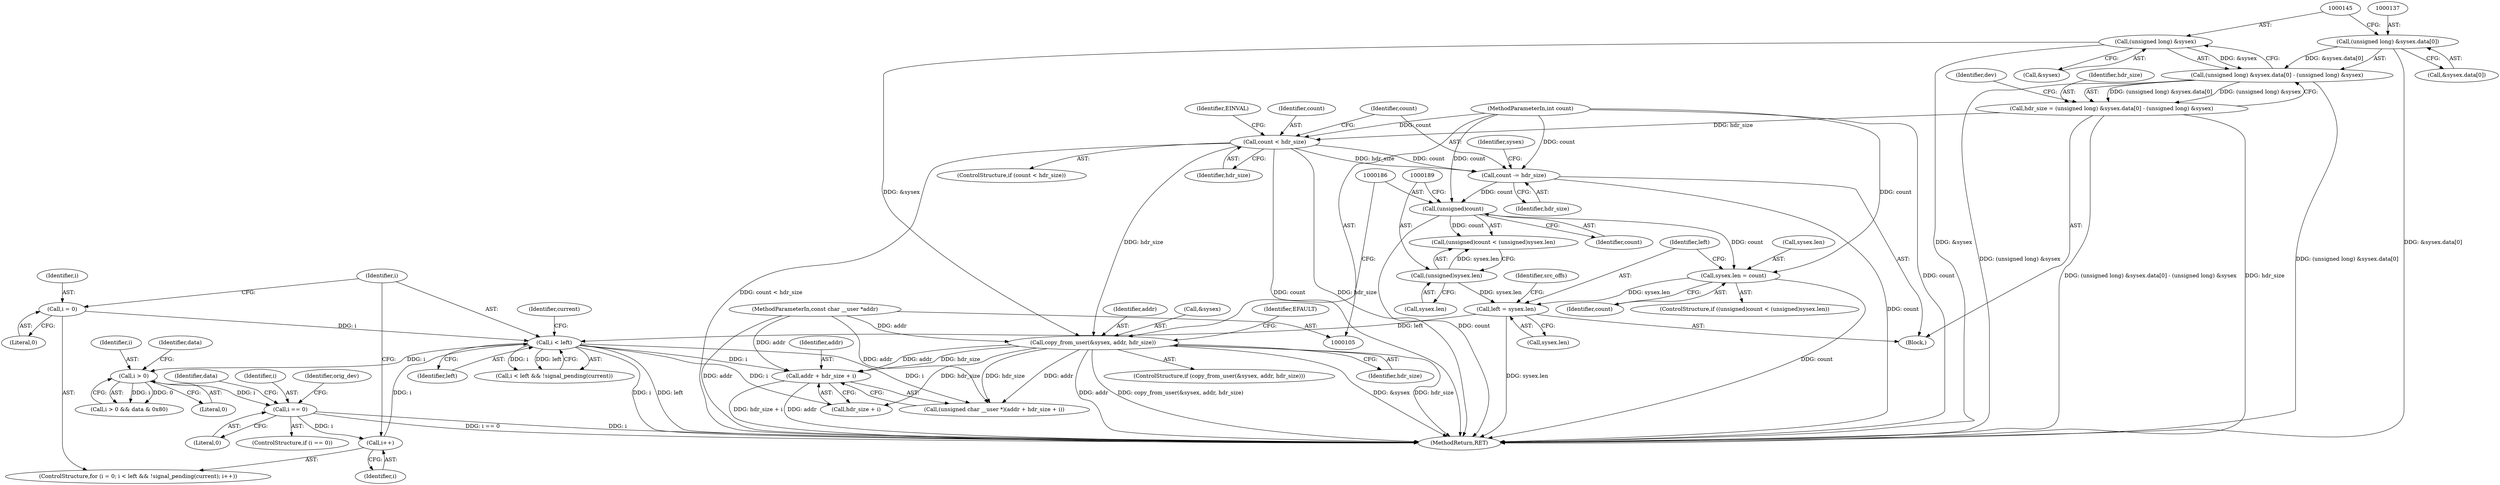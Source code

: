 digraph "0_linux_b769f49463711205d57286e64cf535ed4daf59e9@pointer" {
"1000226" [label="(Call,addr + hdr_size + i)"];
"1000175" [label="(Call,copy_from_user(&sysex, addr, hdr_size))"];
"1000144" [label="(Call,(unsigned long) &sysex)"];
"1000108" [label="(MethodParameterIn,const char __user *addr)"];
"1000165" [label="(Call,count < hdr_size)"];
"1000109" [label="(MethodParameterIn,int count)"];
"1000133" [label="(Call,hdr_size = (unsigned long) &sysex.data[0] - (unsigned long) &sysex)"];
"1000135" [label="(Call,(unsigned long) &sysex.data[0] - (unsigned long) &sysex)"];
"1000136" [label="(Call,(unsigned long) &sysex.data[0])"];
"1000211" [label="(Call,i < left)"];
"1000217" [label="(Call,i++)"];
"1000253" [label="(Call,i == 0)"];
"1000237" [label="(Call,i > 0)"];
"1000207" [label="(Call,i = 0)"];
"1000198" [label="(Call,left = sysex.len)"];
"1000193" [label="(Call,sysex.len = count)"];
"1000185" [label="(Call,(unsigned)count)"];
"1000171" [label="(Call,count -= hdr_size)"];
"1000188" [label="(Call,(unsigned)sysex.len)"];
"1000109" [label="(MethodParameterIn,int count)"];
"1000226" [label="(Call,addr + hdr_size + i)"];
"1000236" [label="(Call,i > 0 && data & 0x80)"];
"1000175" [label="(Call,copy_from_user(&sysex, addr, hdr_size))"];
"1000208" [label="(Identifier,i)"];
"1000217" [label="(Call,i++)"];
"1000184" [label="(Call,(unsigned)count < (unsigned)sysex.len)"];
"1000176" [label="(Call,&sysex)"];
"1000255" [label="(Literal,0)"];
"1000206" [label="(ControlStructure,for (i = 0; i < left && !signal_pending(current); i++))"];
"1000136" [label="(Call,(unsigned long) &sysex.data[0])"];
"1000133" [label="(Call,hdr_size = (unsigned long) &sysex.data[0] - (unsigned long) &sysex)"];
"1000166" [label="(Identifier,count)"];
"1000210" [label="(Call,i < left && !signal_pending(current))"];
"1000216" [label="(Identifier,current)"];
"1000177" [label="(Identifier,sysex)"];
"1000183" [label="(ControlStructure,if ((unsigned)count < (unsigned)sysex.len))"];
"1000254" [label="(Identifier,i)"];
"1000194" [label="(Call,sysex.len)"];
"1000144" [label="(Call,(unsigned long) &sysex)"];
"1000134" [label="(Identifier,hdr_size)"];
"1000253" [label="(Call,i == 0)"];
"1000241" [label="(Identifier,data)"];
"1000228" [label="(Call,hdr_size + i)"];
"1000213" [label="(Identifier,left)"];
"1000190" [label="(Call,sysex.len)"];
"1000111" [label="(Block,)"];
"1000135" [label="(Call,(unsigned long) &sysex.data[0] - (unsigned long) &sysex)"];
"1000174" [label="(ControlStructure,if (copy_from_user(&sysex, addr, hdr_size)))"];
"1000204" [label="(Identifier,src_offs)"];
"1000252" [label="(ControlStructure,if (i == 0))"];
"1000165" [label="(Call,count < hdr_size)"];
"1000171" [label="(Call,count -= hdr_size)"];
"1000193" [label="(Call,sysex.len = count)"];
"1000185" [label="(Call,(unsigned)count)"];
"1000212" [label="(Identifier,i)"];
"1000200" [label="(Call,sysex.len)"];
"1000182" [label="(Identifier,EFAULT)"];
"1000269" [label="(Identifier,orig_dev)"];
"1000209" [label="(Literal,0)"];
"1000197" [label="(Identifier,count)"];
"1000207" [label="(Call,i = 0)"];
"1000167" [label="(Identifier,hdr_size)"];
"1000179" [label="(Identifier,hdr_size)"];
"1000198" [label="(Call,left = sysex.len)"];
"1000299" [label="(MethodReturn,RET)"];
"1000138" [label="(Call,&sysex.data[0])"];
"1000239" [label="(Literal,0)"];
"1000173" [label="(Identifier,hdr_size)"];
"1000238" [label="(Identifier,i)"];
"1000170" [label="(Identifier,EINVAL)"];
"1000178" [label="(Identifier,addr)"];
"1000199" [label="(Identifier,left)"];
"1000108" [label="(MethodParameterIn,const char __user *addr)"];
"1000149" [label="(Identifier,dev)"];
"1000237" [label="(Call,i > 0)"];
"1000187" [label="(Identifier,count)"];
"1000259" [label="(Identifier,data)"];
"1000224" [label="(Call,(unsigned char __user *)(addr + hdr_size + i))"];
"1000146" [label="(Call,&sysex)"];
"1000188" [label="(Call,(unsigned)sysex.len)"];
"1000218" [label="(Identifier,i)"];
"1000211" [label="(Call,i < left)"];
"1000164" [label="(ControlStructure,if (count < hdr_size))"];
"1000227" [label="(Identifier,addr)"];
"1000172" [label="(Identifier,count)"];
"1000226" -> "1000224"  [label="AST: "];
"1000226" -> "1000228"  [label="CFG: "];
"1000227" -> "1000226"  [label="AST: "];
"1000228" -> "1000226"  [label="AST: "];
"1000224" -> "1000226"  [label="CFG: "];
"1000226" -> "1000299"  [label="DDG: addr"];
"1000226" -> "1000299"  [label="DDG: hdr_size + i"];
"1000175" -> "1000226"  [label="DDG: addr"];
"1000175" -> "1000226"  [label="DDG: hdr_size"];
"1000108" -> "1000226"  [label="DDG: addr"];
"1000211" -> "1000226"  [label="DDG: i"];
"1000175" -> "1000174"  [label="AST: "];
"1000175" -> "1000179"  [label="CFG: "];
"1000176" -> "1000175"  [label="AST: "];
"1000178" -> "1000175"  [label="AST: "];
"1000179" -> "1000175"  [label="AST: "];
"1000182" -> "1000175"  [label="CFG: "];
"1000186" -> "1000175"  [label="CFG: "];
"1000175" -> "1000299"  [label="DDG: hdr_size"];
"1000175" -> "1000299"  [label="DDG: addr"];
"1000175" -> "1000299"  [label="DDG: &sysex"];
"1000175" -> "1000299"  [label="DDG: copy_from_user(&sysex, addr, hdr_size)"];
"1000144" -> "1000175"  [label="DDG: &sysex"];
"1000108" -> "1000175"  [label="DDG: addr"];
"1000165" -> "1000175"  [label="DDG: hdr_size"];
"1000175" -> "1000224"  [label="DDG: addr"];
"1000175" -> "1000224"  [label="DDG: hdr_size"];
"1000175" -> "1000228"  [label="DDG: hdr_size"];
"1000144" -> "1000135"  [label="AST: "];
"1000144" -> "1000146"  [label="CFG: "];
"1000145" -> "1000144"  [label="AST: "];
"1000146" -> "1000144"  [label="AST: "];
"1000135" -> "1000144"  [label="CFG: "];
"1000144" -> "1000299"  [label="DDG: &sysex"];
"1000144" -> "1000135"  [label="DDG: &sysex"];
"1000108" -> "1000105"  [label="AST: "];
"1000108" -> "1000299"  [label="DDG: addr"];
"1000108" -> "1000224"  [label="DDG: addr"];
"1000165" -> "1000164"  [label="AST: "];
"1000165" -> "1000167"  [label="CFG: "];
"1000166" -> "1000165"  [label="AST: "];
"1000167" -> "1000165"  [label="AST: "];
"1000170" -> "1000165"  [label="CFG: "];
"1000172" -> "1000165"  [label="CFG: "];
"1000165" -> "1000299"  [label="DDG: count"];
"1000165" -> "1000299"  [label="DDG: hdr_size"];
"1000165" -> "1000299"  [label="DDG: count < hdr_size"];
"1000109" -> "1000165"  [label="DDG: count"];
"1000133" -> "1000165"  [label="DDG: hdr_size"];
"1000165" -> "1000171"  [label="DDG: hdr_size"];
"1000165" -> "1000171"  [label="DDG: count"];
"1000109" -> "1000105"  [label="AST: "];
"1000109" -> "1000299"  [label="DDG: count"];
"1000109" -> "1000171"  [label="DDG: count"];
"1000109" -> "1000185"  [label="DDG: count"];
"1000109" -> "1000193"  [label="DDG: count"];
"1000133" -> "1000111"  [label="AST: "];
"1000133" -> "1000135"  [label="CFG: "];
"1000134" -> "1000133"  [label="AST: "];
"1000135" -> "1000133"  [label="AST: "];
"1000149" -> "1000133"  [label="CFG: "];
"1000133" -> "1000299"  [label="DDG: hdr_size"];
"1000133" -> "1000299"  [label="DDG: (unsigned long) &sysex.data[0] - (unsigned long) &sysex"];
"1000135" -> "1000133"  [label="DDG: (unsigned long) &sysex.data[0]"];
"1000135" -> "1000133"  [label="DDG: (unsigned long) &sysex"];
"1000136" -> "1000135"  [label="AST: "];
"1000135" -> "1000299"  [label="DDG: (unsigned long) &sysex"];
"1000135" -> "1000299"  [label="DDG: (unsigned long) &sysex.data[0]"];
"1000136" -> "1000135"  [label="DDG: &sysex.data[0]"];
"1000136" -> "1000138"  [label="CFG: "];
"1000137" -> "1000136"  [label="AST: "];
"1000138" -> "1000136"  [label="AST: "];
"1000145" -> "1000136"  [label="CFG: "];
"1000136" -> "1000299"  [label="DDG: &sysex.data[0]"];
"1000211" -> "1000210"  [label="AST: "];
"1000211" -> "1000213"  [label="CFG: "];
"1000212" -> "1000211"  [label="AST: "];
"1000213" -> "1000211"  [label="AST: "];
"1000216" -> "1000211"  [label="CFG: "];
"1000210" -> "1000211"  [label="CFG: "];
"1000211" -> "1000299"  [label="DDG: i"];
"1000211" -> "1000299"  [label="DDG: left"];
"1000211" -> "1000210"  [label="DDG: i"];
"1000211" -> "1000210"  [label="DDG: left"];
"1000217" -> "1000211"  [label="DDG: i"];
"1000207" -> "1000211"  [label="DDG: i"];
"1000198" -> "1000211"  [label="DDG: left"];
"1000211" -> "1000224"  [label="DDG: i"];
"1000211" -> "1000228"  [label="DDG: i"];
"1000211" -> "1000237"  [label="DDG: i"];
"1000217" -> "1000206"  [label="AST: "];
"1000217" -> "1000218"  [label="CFG: "];
"1000218" -> "1000217"  [label="AST: "];
"1000212" -> "1000217"  [label="CFG: "];
"1000253" -> "1000217"  [label="DDG: i"];
"1000253" -> "1000252"  [label="AST: "];
"1000253" -> "1000255"  [label="CFG: "];
"1000254" -> "1000253"  [label="AST: "];
"1000255" -> "1000253"  [label="AST: "];
"1000259" -> "1000253"  [label="CFG: "];
"1000269" -> "1000253"  [label="CFG: "];
"1000253" -> "1000299"  [label="DDG: i == 0"];
"1000253" -> "1000299"  [label="DDG: i"];
"1000237" -> "1000253"  [label="DDG: i"];
"1000237" -> "1000236"  [label="AST: "];
"1000237" -> "1000239"  [label="CFG: "];
"1000238" -> "1000237"  [label="AST: "];
"1000239" -> "1000237"  [label="AST: "];
"1000241" -> "1000237"  [label="CFG: "];
"1000236" -> "1000237"  [label="CFG: "];
"1000237" -> "1000236"  [label="DDG: i"];
"1000237" -> "1000236"  [label="DDG: 0"];
"1000207" -> "1000206"  [label="AST: "];
"1000207" -> "1000209"  [label="CFG: "];
"1000208" -> "1000207"  [label="AST: "];
"1000209" -> "1000207"  [label="AST: "];
"1000212" -> "1000207"  [label="CFG: "];
"1000198" -> "1000111"  [label="AST: "];
"1000198" -> "1000200"  [label="CFG: "];
"1000199" -> "1000198"  [label="AST: "];
"1000200" -> "1000198"  [label="AST: "];
"1000204" -> "1000198"  [label="CFG: "];
"1000198" -> "1000299"  [label="DDG: sysex.len"];
"1000193" -> "1000198"  [label="DDG: sysex.len"];
"1000188" -> "1000198"  [label="DDG: sysex.len"];
"1000193" -> "1000183"  [label="AST: "];
"1000193" -> "1000197"  [label="CFG: "];
"1000194" -> "1000193"  [label="AST: "];
"1000197" -> "1000193"  [label="AST: "];
"1000199" -> "1000193"  [label="CFG: "];
"1000193" -> "1000299"  [label="DDG: count"];
"1000185" -> "1000193"  [label="DDG: count"];
"1000185" -> "1000184"  [label="AST: "];
"1000185" -> "1000187"  [label="CFG: "];
"1000186" -> "1000185"  [label="AST: "];
"1000187" -> "1000185"  [label="AST: "];
"1000189" -> "1000185"  [label="CFG: "];
"1000185" -> "1000299"  [label="DDG: count"];
"1000185" -> "1000184"  [label="DDG: count"];
"1000171" -> "1000185"  [label="DDG: count"];
"1000171" -> "1000111"  [label="AST: "];
"1000171" -> "1000173"  [label="CFG: "];
"1000172" -> "1000171"  [label="AST: "];
"1000173" -> "1000171"  [label="AST: "];
"1000177" -> "1000171"  [label="CFG: "];
"1000171" -> "1000299"  [label="DDG: count"];
"1000188" -> "1000184"  [label="AST: "];
"1000188" -> "1000190"  [label="CFG: "];
"1000189" -> "1000188"  [label="AST: "];
"1000190" -> "1000188"  [label="AST: "];
"1000184" -> "1000188"  [label="CFG: "];
"1000188" -> "1000184"  [label="DDG: sysex.len"];
}
